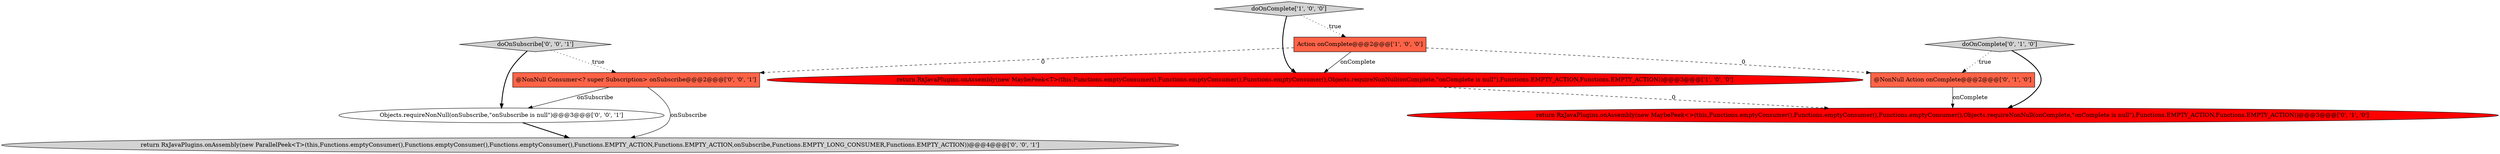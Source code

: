 digraph {
9 [style = filled, label = "@NonNull Consumer<? super Subscription> onSubscribe@@@2@@@['0', '0', '1']", fillcolor = tomato, shape = box image = "AAA0AAABBB3BBB"];
8 [style = filled, label = "doOnSubscribe['0', '0', '1']", fillcolor = lightgray, shape = diamond image = "AAA0AAABBB3BBB"];
5 [style = filled, label = "@NonNull Action onComplete@@@2@@@['0', '1', '0']", fillcolor = tomato, shape = box image = "AAA1AAABBB2BBB"];
1 [style = filled, label = "doOnComplete['1', '0', '0']", fillcolor = lightgray, shape = diamond image = "AAA0AAABBB1BBB"];
3 [style = filled, label = "return RxJavaPlugins.onAssembly(new MaybePeek<>(this,Functions.emptyConsumer(),Functions.emptyConsumer(),Functions.emptyConsumer(),Objects.requireNonNull(onComplete,\"onComplete is null\"),Functions.EMPTY_ACTION,Functions.EMPTY_ACTION))@@@3@@@['0', '1', '0']", fillcolor = red, shape = ellipse image = "AAA1AAABBB2BBB"];
4 [style = filled, label = "doOnComplete['0', '1', '0']", fillcolor = lightgray, shape = diamond image = "AAA0AAABBB2BBB"];
7 [style = filled, label = "Objects.requireNonNull(onSubscribe,\"onSubscribe is null\")@@@3@@@['0', '0', '1']", fillcolor = white, shape = ellipse image = "AAA0AAABBB3BBB"];
0 [style = filled, label = "Action onComplete@@@2@@@['1', '0', '0']", fillcolor = tomato, shape = box image = "AAA1AAABBB1BBB"];
2 [style = filled, label = "return RxJavaPlugins.onAssembly(new MaybePeek<T>(this,Functions.emptyConsumer(),Functions.emptyConsumer(),Functions.emptyConsumer(),Objects.requireNonNull(onComplete,\"onComplete is null\"),Functions.EMPTY_ACTION,Functions.EMPTY_ACTION))@@@3@@@['1', '0', '0']", fillcolor = red, shape = ellipse image = "AAA1AAABBB1BBB"];
6 [style = filled, label = "return RxJavaPlugins.onAssembly(new ParallelPeek<T>(this,Functions.emptyConsumer(),Functions.emptyConsumer(),Functions.emptyConsumer(),Functions.EMPTY_ACTION,Functions.EMPTY_ACTION,onSubscribe,Functions.EMPTY_LONG_CONSUMER,Functions.EMPTY_ACTION))@@@4@@@['0', '0', '1']", fillcolor = lightgray, shape = ellipse image = "AAA0AAABBB3BBB"];
8->7 [style = bold, label=""];
4->5 [style = dotted, label="true"];
4->3 [style = bold, label=""];
1->2 [style = bold, label=""];
1->0 [style = dotted, label="true"];
8->9 [style = dotted, label="true"];
5->3 [style = solid, label="onComplete"];
7->6 [style = bold, label=""];
0->9 [style = dashed, label="0"];
0->5 [style = dashed, label="0"];
2->3 [style = dashed, label="0"];
9->6 [style = solid, label="onSubscribe"];
9->7 [style = solid, label="onSubscribe"];
0->2 [style = solid, label="onComplete"];
}
